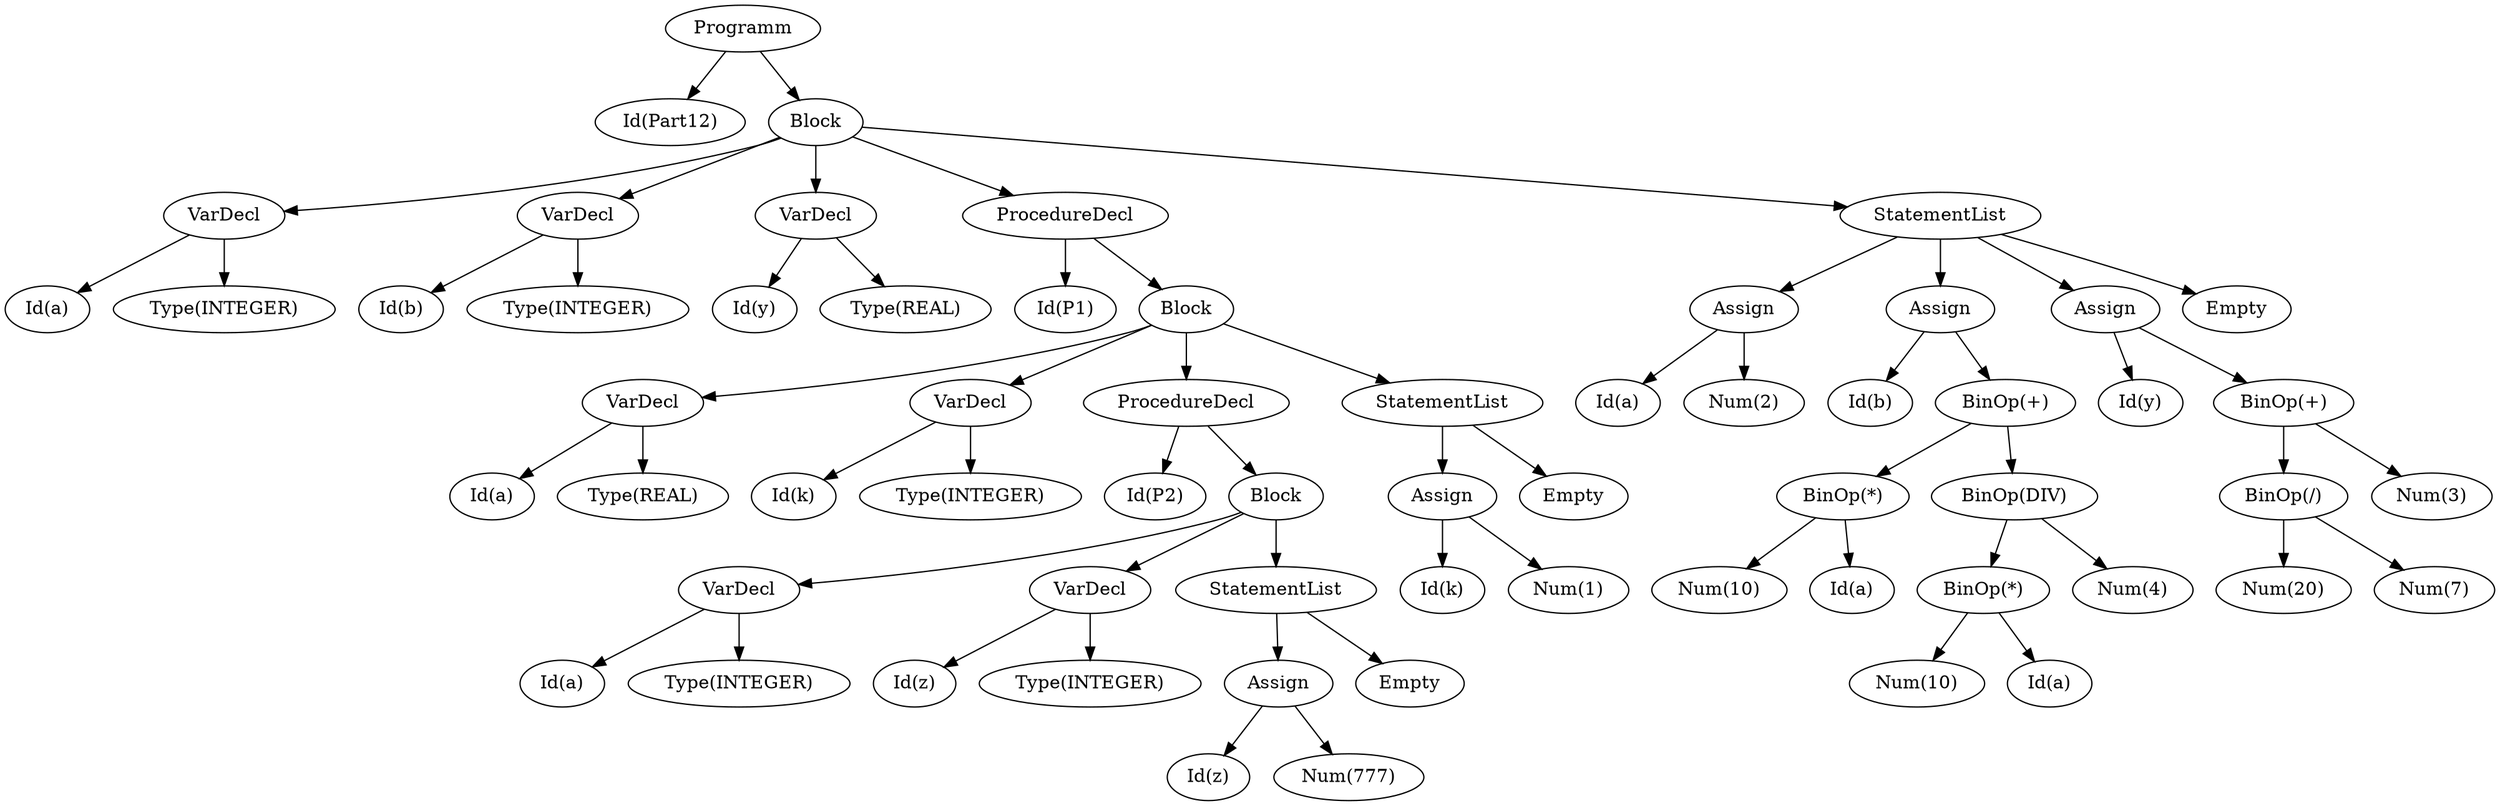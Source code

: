 digraph G {Programm63[label="Programm"];
Programm63 -> Id1;
Id1 [label="Id(Part12)"];
Programm63 -> Block59;
Block59 [label="Block"];
Block59 -> VarDecl60;
VarDecl60 [label="VarDecl"];
VarDecl60 -> Id2;
Id2 [label="Id(a)"];
VarDecl60 -> Type4;
Type4 [label="Type(INTEGER)"];
Block59 -> VarDecl61;
VarDecl61 [label="VarDecl"];
VarDecl61 -> Id3;
Id3 [label="Id(b)"];
VarDecl61 -> Type5;
Type5 [label="Type(INTEGER)"];
Block59 -> VarDecl62;
VarDecl62 [label="VarDecl"];
VarDecl62 -> Id6;
Id6 [label="Id(y)"];
VarDecl62 -> Type7;
Type7 [label="Type(REAL)"];
Block59 -> ProcedureDecl35;
ProcedureDecl35 [label="ProcedureDecl"];
ProcedureDecl35 -> Id8;
Id8 [label="Id(P1)"];
ProcedureDecl35 -> Block32;
Block32 [label="Block"];
Block32 -> VarDecl33;
VarDecl33 [label="VarDecl"];
VarDecl33 -> Id9;
Id9 [label="Id(a)"];
VarDecl33 -> Type10;
Type10 [label="Type(REAL)"];
Block32 -> VarDecl34;
VarDecl34 [label="VarDecl"];
VarDecl34 -> Id11;
Id11 [label="Id(k)"];
VarDecl34 -> Type12;
Type12 [label="Type(INTEGER)"];
Block32 -> ProcedureDecl26;
ProcedureDecl26 [label="ProcedureDecl"];
ProcedureDecl26 -> Id13;
Id13 [label="Id(P2)"];
ProcedureDecl26 -> Block23;
Block23 [label="Block"];
Block23 -> VarDecl24;
VarDecl24 [label="VarDecl"];
VarDecl24 -> Id14;
Id14 [label="Id(a)"];
VarDecl24 -> Type16;
Type16 [label="Type(INTEGER)"];
Block23 -> VarDecl25;
VarDecl25 [label="VarDecl"];
VarDecl25 -> Id15;
Id15 [label="Id(z)"];
VarDecl25 -> Type17;
Type17 [label="Type(INTEGER)"];
Block23 -> StatementList22;
StatementList22 [label="StatementList"];
StatementList22 -> Assign20;
Assign20 [label="Assign"];
Assign20 -> Id18;
Id18 [label="Id(z)"];
Assign20 -> Num19;
Num19 [label="Num(777)"];
StatementList22 -> Empty21;
Empty21 [label="Empty"];
Block32 -> StatementList31;
StatementList31 [label="StatementList"];
StatementList31 -> Assign29;
Assign29 [label="Assign"];
Assign29 -> Id27;
Id27 [label="Id(k)"];
Assign29 -> Num28;
Num28 [label="Num(1)"];
StatementList31 -> Empty30;
Empty30 [label="Empty"];
Block59 -> StatementList58;
StatementList58 [label="StatementList"];
StatementList58 -> Assign38;
Assign38 [label="Assign"];
Assign38 -> Id36;
Id36 [label="Id(a)"];
Assign38 -> Num37;
Num37 [label="Num(2)"];
StatementList58 -> Assign49;
Assign49 [label="Assign"];
Assign49 -> Id39;
Id39 [label="Id(b)"];
Assign49 -> BinOp48;
BinOp48 [label="BinOp(+)"];
BinOp48 -> BinOp42;
BinOp42 [label="BinOp(*)"];
BinOp42 -> Num40;
Num40 [label="Num(10)"];
BinOp42 -> Id41;
Id41 [label="Id(a)"];
BinOp48 -> BinOp47;
BinOp47 [label="BinOp(DIV)"];
BinOp47 -> BinOp45;
BinOp45 [label="BinOp(*)"];
BinOp45 -> Num43;
Num43 [label="Num(10)"];
BinOp45 -> Id44;
Id44 [label="Id(a)"];
BinOp47 -> Num46;
Num46 [label="Num(4)"];
StatementList58 -> Assign56;
Assign56 [label="Assign"];
Assign56 -> Id50;
Id50 [label="Id(y)"];
Assign56 -> BinOp55;
BinOp55 [label="BinOp(+)"];
BinOp55 -> BinOp53;
BinOp53 [label="BinOp(/)"];
BinOp53 -> Num51;
Num51 [label="Num(20)"];
BinOp53 -> Num52;
Num52 [label="Num(7)"];
BinOp55 -> Num54;
Num54 [label="Num(3)"];
StatementList58 -> Empty57;
Empty57 [label="Empty"];
}